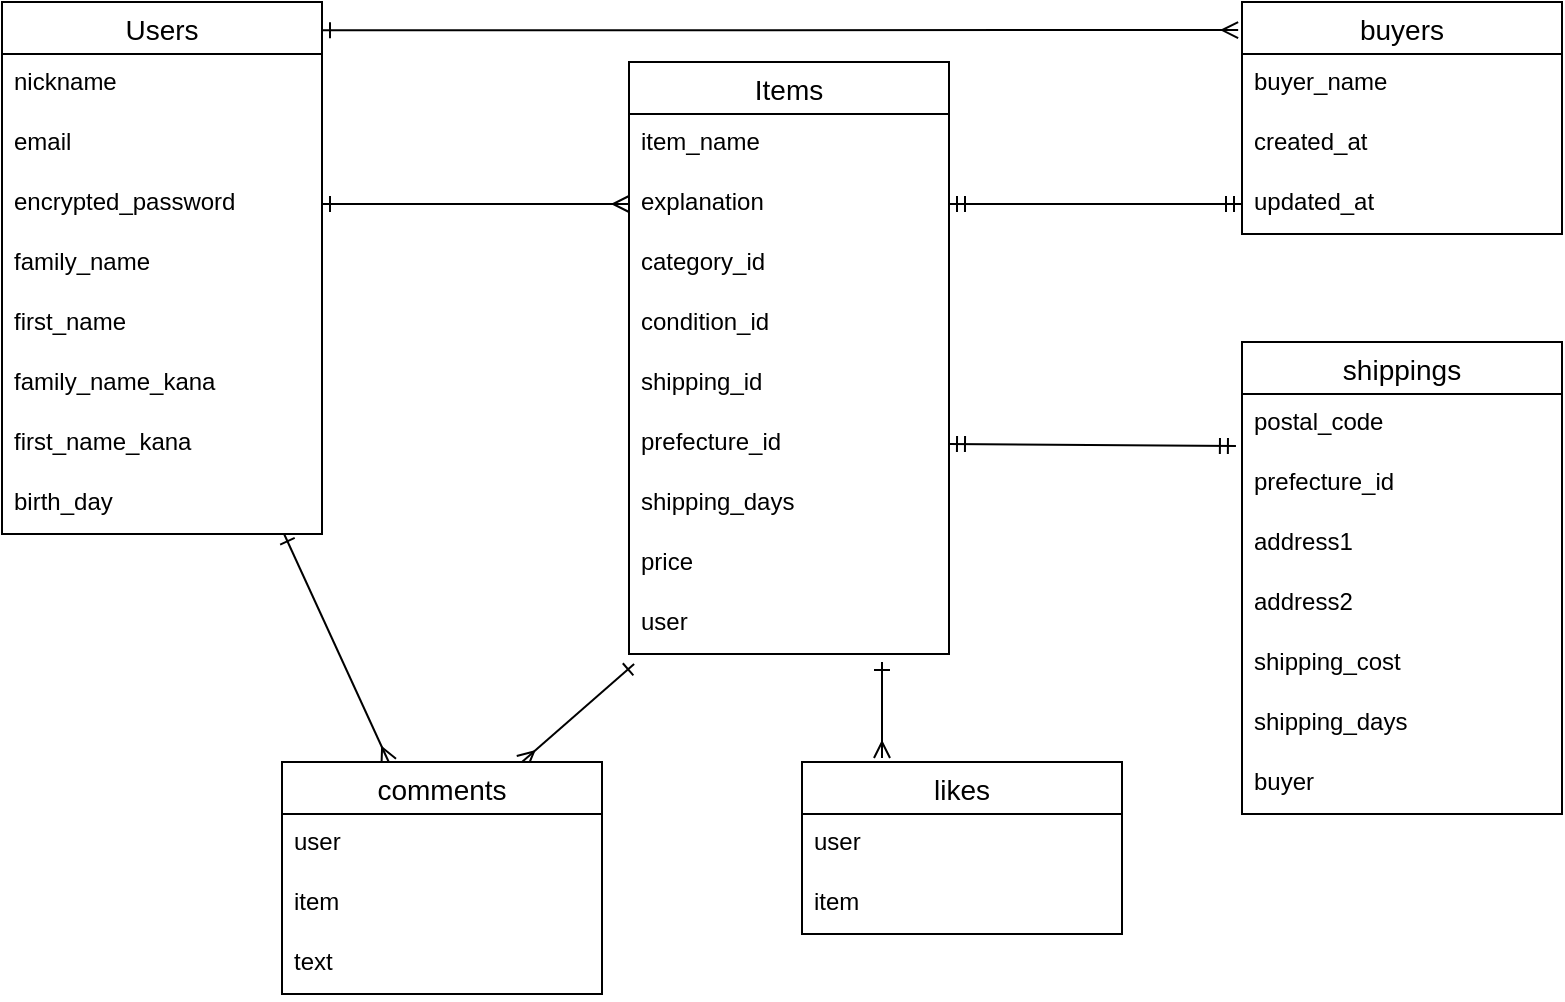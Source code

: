 <mxfile>
    <diagram id="jhZsYmTOxp8CkWicM69A" name="ページ1">
        <mxGraphModel dx="1146" dy="696" grid="1" gridSize="10" guides="1" tooltips="1" connect="1" arrows="1" fold="1" page="1" pageScale="1" pageWidth="827" pageHeight="1169" math="0" shadow="0">
            <root>
                <mxCell id="0"/>
                <mxCell id="1" parent="0"/>
                <mxCell id="j4iJrOFFMbPtkqWevdZg-61" style="edgeStyle=none;html=1;startArrow=ERone;startFill=0;endArrow=ERmany;endFill=0;" edge="1" parent="1" source="j4iJrOFFMbPtkqWevdZg-1" target="j4iJrOFFMbPtkqWevdZg-38">
                    <mxGeometry relative="1" as="geometry"/>
                </mxCell>
                <mxCell id="j4iJrOFFMbPtkqWevdZg-73" style="edgeStyle=none;html=1;startArrow=ERone;startFill=0;endArrow=ERmany;endFill=0;exitX=1;exitY=0.053;exitDx=0;exitDy=0;exitPerimeter=0;entryX=-0.012;entryY=0.121;entryDx=0;entryDy=0;entryPerimeter=0;" edge="1" parent="1" source="j4iJrOFFMbPtkqWevdZg-1" target="j4iJrOFFMbPtkqWevdZg-23">
                    <mxGeometry relative="1" as="geometry">
                        <mxPoint x="630" y="24" as="targetPoint"/>
                    </mxGeometry>
                </mxCell>
                <mxCell id="j4iJrOFFMbPtkqWevdZg-1" value="Users" style="swimlane;fontStyle=0;childLayout=stackLayout;horizontal=1;startSize=26;horizontalStack=0;resizeParent=1;resizeParentMax=0;resizeLast=0;collapsible=1;marginBottom=0;align=center;fontSize=14;" vertex="1" parent="1">
                    <mxGeometry x="20" y="10" width="160" height="266" as="geometry"/>
                </mxCell>
                <mxCell id="j4iJrOFFMbPtkqWevdZg-2" value="nickname" style="text;strokeColor=none;fillColor=none;spacingLeft=4;spacingRight=4;overflow=hidden;rotatable=0;points=[[0,0.5],[1,0.5]];portConstraint=eastwest;fontSize=12;" vertex="1" parent="j4iJrOFFMbPtkqWevdZg-1">
                    <mxGeometry y="26" width="160" height="30" as="geometry"/>
                </mxCell>
                <mxCell id="j4iJrOFFMbPtkqWevdZg-3" value="email" style="text;strokeColor=none;fillColor=none;spacingLeft=4;spacingRight=4;overflow=hidden;rotatable=0;points=[[0,0.5],[1,0.5]];portConstraint=eastwest;fontSize=12;" vertex="1" parent="j4iJrOFFMbPtkqWevdZg-1">
                    <mxGeometry y="56" width="160" height="30" as="geometry"/>
                </mxCell>
                <mxCell id="j4iJrOFFMbPtkqWevdZg-6" value="encrypted_password" style="text;strokeColor=none;fillColor=none;spacingLeft=4;spacingRight=4;overflow=hidden;rotatable=0;points=[[0,0.5],[1,0.5]];portConstraint=eastwest;fontSize=12;" vertex="1" parent="j4iJrOFFMbPtkqWevdZg-1">
                    <mxGeometry y="86" width="160" height="30" as="geometry"/>
                </mxCell>
                <mxCell id="j4iJrOFFMbPtkqWevdZg-9" value="family_name" style="text;strokeColor=none;fillColor=none;spacingLeft=4;spacingRight=4;overflow=hidden;rotatable=0;points=[[0,0.5],[1,0.5]];portConstraint=eastwest;fontSize=12;" vertex="1" parent="j4iJrOFFMbPtkqWevdZg-1">
                    <mxGeometry y="116" width="160" height="30" as="geometry"/>
                </mxCell>
                <mxCell id="j4iJrOFFMbPtkqWevdZg-7" value="first_name" style="text;strokeColor=none;fillColor=none;spacingLeft=4;spacingRight=4;overflow=hidden;rotatable=0;points=[[0,0.5],[1,0.5]];portConstraint=eastwest;fontSize=12;" vertex="1" parent="j4iJrOFFMbPtkqWevdZg-1">
                    <mxGeometry y="146" width="160" height="30" as="geometry"/>
                </mxCell>
                <mxCell id="j4iJrOFFMbPtkqWevdZg-11" value="family_name_kana" style="text;strokeColor=none;fillColor=none;spacingLeft=4;spacingRight=4;overflow=hidden;rotatable=0;points=[[0,0.5],[1,0.5]];portConstraint=eastwest;fontSize=12;" vertex="1" parent="j4iJrOFFMbPtkqWevdZg-1">
                    <mxGeometry y="176" width="160" height="30" as="geometry"/>
                </mxCell>
                <mxCell id="j4iJrOFFMbPtkqWevdZg-12" value="first_name_kana" style="text;strokeColor=none;fillColor=none;spacingLeft=4;spacingRight=4;overflow=hidden;rotatable=0;points=[[0,0.5],[1,0.5]];portConstraint=eastwest;fontSize=12;" vertex="1" parent="j4iJrOFFMbPtkqWevdZg-1">
                    <mxGeometry y="206" width="160" height="30" as="geometry"/>
                </mxCell>
                <mxCell id="j4iJrOFFMbPtkqWevdZg-8" value="birth_day" style="text;strokeColor=none;fillColor=none;spacingLeft=4;spacingRight=4;overflow=hidden;rotatable=0;points=[[0,0.5],[1,0.5]];portConstraint=eastwest;fontSize=12;" vertex="1" parent="j4iJrOFFMbPtkqWevdZg-1">
                    <mxGeometry y="236" width="160" height="30" as="geometry"/>
                </mxCell>
                <mxCell id="j4iJrOFFMbPtkqWevdZg-58" style="edgeStyle=none;html=1;entryX=0.75;entryY=0;entryDx=0;entryDy=0;startArrow=ERone;startFill=0;endArrow=ERmany;endFill=0;exitX=0.016;exitY=1.167;exitDx=0;exitDy=0;exitPerimeter=0;" edge="1" parent="1" source="j4iJrOFFMbPtkqWevdZg-63" target="j4iJrOFFMbPtkqWevdZg-38">
                    <mxGeometry relative="1" as="geometry">
                        <mxPoint x="340" y="310" as="sourcePoint"/>
                    </mxGeometry>
                </mxCell>
                <mxCell id="j4iJrOFFMbPtkqWevdZg-14" value="Items" style="swimlane;fontStyle=0;childLayout=stackLayout;horizontal=1;startSize=26;horizontalStack=0;resizeParent=1;resizeParentMax=0;resizeLast=0;collapsible=1;marginBottom=0;align=center;fontSize=14;" vertex="1" parent="1">
                    <mxGeometry x="333.5" y="40" width="160" height="296" as="geometry"/>
                </mxCell>
                <mxCell id="j4iJrOFFMbPtkqWevdZg-15" value="item_name" style="text;strokeColor=none;fillColor=none;spacingLeft=4;spacingRight=4;overflow=hidden;rotatable=0;points=[[0,0.5],[1,0.5]];portConstraint=eastwest;fontSize=12;" vertex="1" parent="j4iJrOFFMbPtkqWevdZg-14">
                    <mxGeometry y="26" width="160" height="30" as="geometry"/>
                </mxCell>
                <mxCell id="j4iJrOFFMbPtkqWevdZg-18" value="explanation" style="text;strokeColor=none;fillColor=none;spacingLeft=4;spacingRight=4;overflow=hidden;rotatable=0;points=[[0,0.5],[1,0.5]];portConstraint=eastwest;fontSize=12;" vertex="1" parent="j4iJrOFFMbPtkqWevdZg-14">
                    <mxGeometry y="56" width="160" height="30" as="geometry"/>
                </mxCell>
                <mxCell id="j4iJrOFFMbPtkqWevdZg-20" value="category_id" style="text;strokeColor=none;fillColor=none;spacingLeft=4;spacingRight=4;overflow=hidden;rotatable=0;points=[[0,0.5],[1,0.5]];portConstraint=eastwest;fontSize=12;" vertex="1" parent="j4iJrOFFMbPtkqWevdZg-14">
                    <mxGeometry y="86" width="160" height="30" as="geometry"/>
                </mxCell>
                <mxCell id="j4iJrOFFMbPtkqWevdZg-22" value="condition_id" style="text;strokeColor=none;fillColor=none;spacingLeft=4;spacingRight=4;overflow=hidden;rotatable=0;points=[[0,0.5],[1,0.5]];portConstraint=eastwest;fontSize=12;" vertex="1" parent="j4iJrOFFMbPtkqWevdZg-14">
                    <mxGeometry y="116" width="160" height="30" as="geometry"/>
                </mxCell>
                <mxCell id="j4iJrOFFMbPtkqWevdZg-21" value="shipping_id" style="text;strokeColor=none;fillColor=none;spacingLeft=4;spacingRight=4;overflow=hidden;rotatable=0;points=[[0,0.5],[1,0.5]];portConstraint=eastwest;fontSize=12;" vertex="1" parent="j4iJrOFFMbPtkqWevdZg-14">
                    <mxGeometry y="146" width="160" height="30" as="geometry"/>
                </mxCell>
                <mxCell id="j4iJrOFFMbPtkqWevdZg-19" value="prefecture_id" style="text;strokeColor=none;fillColor=none;spacingLeft=4;spacingRight=4;overflow=hidden;rotatable=0;points=[[0,0.5],[1,0.5]];portConstraint=eastwest;fontSize=12;" vertex="1" parent="j4iJrOFFMbPtkqWevdZg-14">
                    <mxGeometry y="176" width="160" height="30" as="geometry"/>
                </mxCell>
                <mxCell id="j4iJrOFFMbPtkqWevdZg-16" value="shipping_days" style="text;strokeColor=none;fillColor=none;spacingLeft=4;spacingRight=4;overflow=hidden;rotatable=0;points=[[0,0.5],[1,0.5]];portConstraint=eastwest;fontSize=12;" vertex="1" parent="j4iJrOFFMbPtkqWevdZg-14">
                    <mxGeometry y="206" width="160" height="30" as="geometry"/>
                </mxCell>
                <mxCell id="j4iJrOFFMbPtkqWevdZg-17" value="price" style="text;strokeColor=none;fillColor=none;spacingLeft=4;spacingRight=4;overflow=hidden;rotatable=0;points=[[0,0.5],[1,0.5]];portConstraint=eastwest;fontSize=12;" vertex="1" parent="j4iJrOFFMbPtkqWevdZg-14">
                    <mxGeometry y="236" width="160" height="30" as="geometry"/>
                </mxCell>
                <mxCell id="j4iJrOFFMbPtkqWevdZg-63" value="user" style="text;strokeColor=none;fillColor=none;spacingLeft=4;spacingRight=4;overflow=hidden;rotatable=0;points=[[0,0.5],[1,0.5]];portConstraint=eastwest;fontSize=12;" vertex="1" parent="j4iJrOFFMbPtkqWevdZg-14">
                    <mxGeometry y="266" width="160" height="30" as="geometry"/>
                </mxCell>
                <mxCell id="j4iJrOFFMbPtkqWevdZg-23" value="buyers" style="swimlane;fontStyle=0;childLayout=stackLayout;horizontal=1;startSize=26;horizontalStack=0;resizeParent=1;resizeParentMax=0;resizeLast=0;collapsible=1;marginBottom=0;align=center;fontSize=14;" vertex="1" parent="1">
                    <mxGeometry x="640" y="10" width="160" height="116" as="geometry"/>
                </mxCell>
                <mxCell id="j4iJrOFFMbPtkqWevdZg-24" value="buyer_name" style="text;strokeColor=none;fillColor=none;spacingLeft=4;spacingRight=4;overflow=hidden;rotatable=0;points=[[0,0.5],[1,0.5]];portConstraint=eastwest;fontSize=12;" vertex="1" parent="j4iJrOFFMbPtkqWevdZg-23">
                    <mxGeometry y="26" width="160" height="30" as="geometry"/>
                </mxCell>
                <mxCell id="j4iJrOFFMbPtkqWevdZg-33" value="created_at" style="text;strokeColor=none;fillColor=none;spacingLeft=4;spacingRight=4;overflow=hidden;rotatable=0;points=[[0,0.5],[1,0.5]];portConstraint=eastwest;fontSize=12;" vertex="1" parent="j4iJrOFFMbPtkqWevdZg-23">
                    <mxGeometry y="56" width="160" height="30" as="geometry"/>
                </mxCell>
                <mxCell id="j4iJrOFFMbPtkqWevdZg-26" value="updated_at" style="text;strokeColor=none;fillColor=none;spacingLeft=4;spacingRight=4;overflow=hidden;rotatable=0;points=[[0,0.5],[1,0.5]];portConstraint=eastwest;fontSize=12;" vertex="1" parent="j4iJrOFFMbPtkqWevdZg-23">
                    <mxGeometry y="86" width="160" height="30" as="geometry"/>
                </mxCell>
                <mxCell id="j4iJrOFFMbPtkqWevdZg-34" value="likes" style="swimlane;fontStyle=0;childLayout=stackLayout;horizontal=1;startSize=26;horizontalStack=0;resizeParent=1;resizeParentMax=0;resizeLast=0;collapsible=1;marginBottom=0;align=center;fontSize=14;" vertex="1" parent="1">
                    <mxGeometry x="420" y="390" width="160" height="86" as="geometry"/>
                </mxCell>
                <mxCell id="j4iJrOFFMbPtkqWevdZg-35" value="user" style="text;strokeColor=none;fillColor=none;spacingLeft=4;spacingRight=4;overflow=hidden;rotatable=0;points=[[0,0.5],[1,0.5]];portConstraint=eastwest;fontSize=12;" vertex="1" parent="j4iJrOFFMbPtkqWevdZg-34">
                    <mxGeometry y="26" width="160" height="30" as="geometry"/>
                </mxCell>
                <mxCell id="j4iJrOFFMbPtkqWevdZg-36" value="item" style="text;strokeColor=none;fillColor=none;spacingLeft=4;spacingRight=4;overflow=hidden;rotatable=0;points=[[0,0.5],[1,0.5]];portConstraint=eastwest;fontSize=12;" vertex="1" parent="j4iJrOFFMbPtkqWevdZg-34">
                    <mxGeometry y="56" width="160" height="30" as="geometry"/>
                </mxCell>
                <mxCell id="j4iJrOFFMbPtkqWevdZg-38" value="comments" style="swimlane;fontStyle=0;childLayout=stackLayout;horizontal=1;startSize=26;horizontalStack=0;resizeParent=1;resizeParentMax=0;resizeLast=0;collapsible=1;marginBottom=0;align=center;fontSize=14;" vertex="1" parent="1">
                    <mxGeometry x="160" y="390" width="160" height="116" as="geometry"/>
                </mxCell>
                <mxCell id="j4iJrOFFMbPtkqWevdZg-39" value="user&#10;" style="text;strokeColor=none;fillColor=none;spacingLeft=4;spacingRight=4;overflow=hidden;rotatable=0;points=[[0,0.5],[1,0.5]];portConstraint=eastwest;fontSize=12;" vertex="1" parent="j4iJrOFFMbPtkqWevdZg-38">
                    <mxGeometry y="26" width="160" height="30" as="geometry"/>
                </mxCell>
                <mxCell id="j4iJrOFFMbPtkqWevdZg-40" value="item" style="text;strokeColor=none;fillColor=none;spacingLeft=4;spacingRight=4;overflow=hidden;rotatable=0;points=[[0,0.5],[1,0.5]];portConstraint=eastwest;fontSize=12;" vertex="1" parent="j4iJrOFFMbPtkqWevdZg-38">
                    <mxGeometry y="56" width="160" height="30" as="geometry"/>
                </mxCell>
                <mxCell id="j4iJrOFFMbPtkqWevdZg-41" value="text" style="text;strokeColor=none;fillColor=none;spacingLeft=4;spacingRight=4;overflow=hidden;rotatable=0;points=[[0,0.5],[1,0.5]];portConstraint=eastwest;fontSize=12;" vertex="1" parent="j4iJrOFFMbPtkqWevdZg-38">
                    <mxGeometry y="86" width="160" height="30" as="geometry"/>
                </mxCell>
                <mxCell id="j4iJrOFFMbPtkqWevdZg-43" style="edgeStyle=none;html=1;exitX=1;exitY=0.5;exitDx=0;exitDy=0;entryX=0;entryY=0.5;entryDx=0;entryDy=0;endArrow=ERmany;endFill=0;startArrow=ERone;startFill=0;" edge="1" parent="1" source="j4iJrOFFMbPtkqWevdZg-6" target="j4iJrOFFMbPtkqWevdZg-18">
                    <mxGeometry relative="1" as="geometry"/>
                </mxCell>
                <mxCell id="j4iJrOFFMbPtkqWevdZg-59" style="edgeStyle=none;html=1;entryX=0.75;entryY=0;entryDx=0;entryDy=0;startArrow=ERone;startFill=0;endArrow=ERmany;endFill=0;" edge="1" parent="1">
                    <mxGeometry relative="1" as="geometry">
                        <mxPoint x="460" y="340" as="sourcePoint"/>
                        <mxPoint x="460" y="387.99" as="targetPoint"/>
                    </mxGeometry>
                </mxCell>
                <mxCell id="j4iJrOFFMbPtkqWevdZg-60" style="edgeStyle=none;html=1;exitX=1;exitY=0.5;exitDx=0;exitDy=0;entryX=0;entryY=0.5;entryDx=0;entryDy=0;startArrow=ERmandOne;startFill=0;endArrow=ERmandOne;endFill=0;" edge="1" parent="1" source="j4iJrOFFMbPtkqWevdZg-18" target="j4iJrOFFMbPtkqWevdZg-26">
                    <mxGeometry relative="1" as="geometry">
                        <mxPoint x="640" y="81" as="targetPoint"/>
                    </mxGeometry>
                </mxCell>
                <mxCell id="j4iJrOFFMbPtkqWevdZg-64" value="shippings" style="swimlane;fontStyle=0;childLayout=stackLayout;horizontal=1;startSize=26;horizontalStack=0;resizeParent=1;resizeParentMax=0;resizeLast=0;collapsible=1;marginBottom=0;align=center;fontSize=14;" vertex="1" parent="1">
                    <mxGeometry x="640" y="180" width="160" height="236" as="geometry"/>
                </mxCell>
                <mxCell id="j4iJrOFFMbPtkqWevdZg-65" value="postal_code" style="text;strokeColor=none;fillColor=none;spacingLeft=4;spacingRight=4;overflow=hidden;rotatable=0;points=[[0,0.5],[1,0.5]];portConstraint=eastwest;fontSize=12;" vertex="1" parent="j4iJrOFFMbPtkqWevdZg-64">
                    <mxGeometry y="26" width="160" height="30" as="geometry"/>
                </mxCell>
                <mxCell id="j4iJrOFFMbPtkqWevdZg-66" value="prefecture_id" style="text;strokeColor=none;fillColor=none;spacingLeft=4;spacingRight=4;overflow=hidden;rotatable=0;points=[[0,0.5],[1,0.5]];portConstraint=eastwest;fontSize=12;" vertex="1" parent="j4iJrOFFMbPtkqWevdZg-64">
                    <mxGeometry y="56" width="160" height="30" as="geometry"/>
                </mxCell>
                <mxCell id="j4iJrOFFMbPtkqWevdZg-67" value="address1" style="text;strokeColor=none;fillColor=none;spacingLeft=4;spacingRight=4;overflow=hidden;rotatable=0;points=[[0,0.5],[1,0.5]];portConstraint=eastwest;fontSize=12;" vertex="1" parent="j4iJrOFFMbPtkqWevdZg-64">
                    <mxGeometry y="86" width="160" height="30" as="geometry"/>
                </mxCell>
                <mxCell id="j4iJrOFFMbPtkqWevdZg-70" value="address2" style="text;strokeColor=none;fillColor=none;spacingLeft=4;spacingRight=4;overflow=hidden;rotatable=0;points=[[0,0.5],[1,0.5]];portConstraint=eastwest;fontSize=12;" vertex="1" parent="j4iJrOFFMbPtkqWevdZg-64">
                    <mxGeometry y="116" width="160" height="30" as="geometry"/>
                </mxCell>
                <mxCell id="j4iJrOFFMbPtkqWevdZg-74" value="shipping_cost" style="text;strokeColor=none;fillColor=none;spacingLeft=4;spacingRight=4;overflow=hidden;rotatable=0;points=[[0,0.5],[1,0.5]];portConstraint=eastwest;fontSize=12;" vertex="1" parent="j4iJrOFFMbPtkqWevdZg-64">
                    <mxGeometry y="146" width="160" height="30" as="geometry"/>
                </mxCell>
                <mxCell id="j4iJrOFFMbPtkqWevdZg-75" value="shipping_days" style="text;strokeColor=none;fillColor=none;spacingLeft=4;spacingRight=4;overflow=hidden;rotatable=0;points=[[0,0.5],[1,0.5]];portConstraint=eastwest;fontSize=12;" vertex="1" parent="j4iJrOFFMbPtkqWevdZg-64">
                    <mxGeometry y="176" width="160" height="30" as="geometry"/>
                </mxCell>
                <mxCell id="j4iJrOFFMbPtkqWevdZg-69" value="buyer" style="text;strokeColor=none;fillColor=none;spacingLeft=4;spacingRight=4;overflow=hidden;rotatable=0;points=[[0,0.5],[1,0.5]];portConstraint=eastwest;fontSize=12;" vertex="1" parent="j4iJrOFFMbPtkqWevdZg-64">
                    <mxGeometry y="206" width="160" height="30" as="geometry"/>
                </mxCell>
                <mxCell id="j4iJrOFFMbPtkqWevdZg-72" style="edgeStyle=none;html=1;exitX=1;exitY=0.5;exitDx=0;exitDy=0;startArrow=ERmandOne;startFill=0;endArrow=ERmandOne;endFill=0;entryX=-0.019;entryY=0.867;entryDx=0;entryDy=0;entryPerimeter=0;" edge="1" parent="1" source="j4iJrOFFMbPtkqWevdZg-19" target="j4iJrOFFMbPtkqWevdZg-65">
                    <mxGeometry relative="1" as="geometry">
                        <mxPoint x="630" y="231" as="targetPoint"/>
                    </mxGeometry>
                </mxCell>
            </root>
        </mxGraphModel>
    </diagram>
</mxfile>